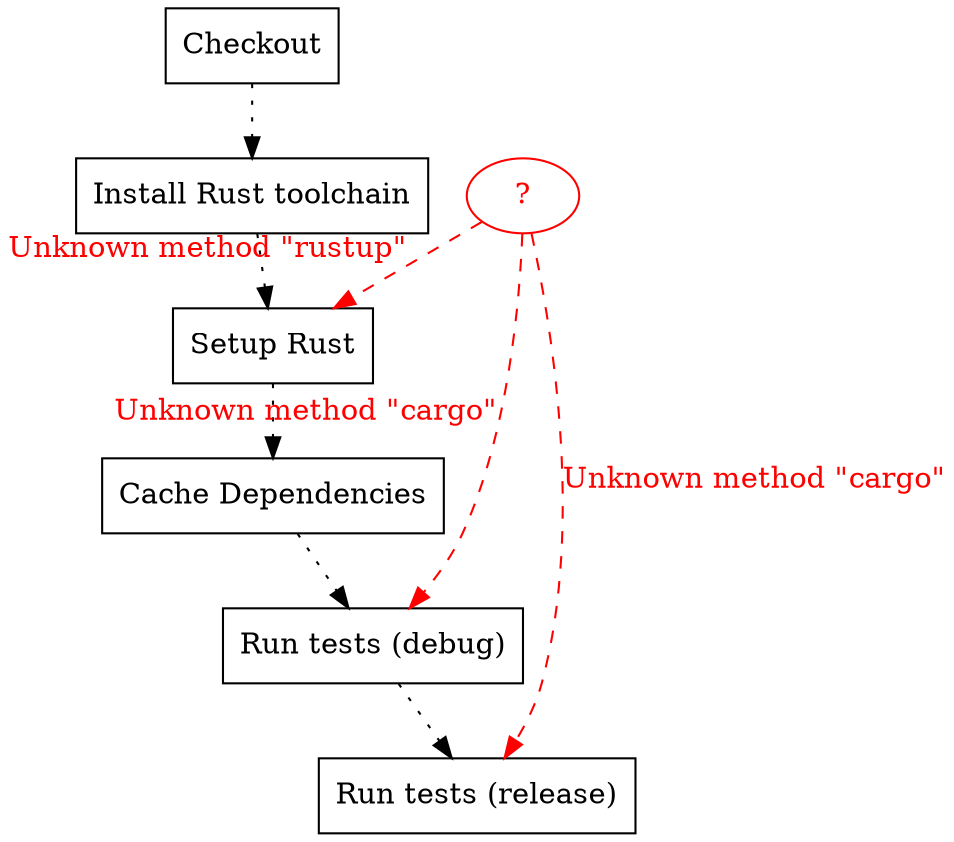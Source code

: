 digraph {
	Checkout [shape=rect]
	"Install Rust toolchain" [shape=rect]
	"Setup Rust" [shape=rect]
	"Cache Dependencies" [shape=rect]
	"Run tests (debug)" [shape=rect]
	"Run tests (release)" [shape=rect]
	"?" [shape=rect]
	"?" [color=red fontcolor=red shape=ellipse]
	Checkout -> "Install Rust toolchain" [style=dotted xlabel=""]
	"Install Rust toolchain" -> "Setup Rust" [style=dotted xlabel=""]
	"Setup Rust" -> "Cache Dependencies" [style=dotted xlabel=""]
	"Cache Dependencies" -> "Run tests (debug)" [style=dotted xlabel=""]
	"Run tests (debug)" -> "Run tests (release)" [style=dotted xlabel=""]
	"?" -> "Setup Rust" [color=red fontcolor=red style=dashed xlabel="Unknown method \"rustup\""]
	"?" -> "Run tests (debug)" [color=red fontcolor=red style=dashed xlabel="Unknown method \"cargo\""]
	"?" -> "Run tests (release)" [color=red fontcolor=red style=dashed xlabel="Unknown method \"cargo\""]
}
